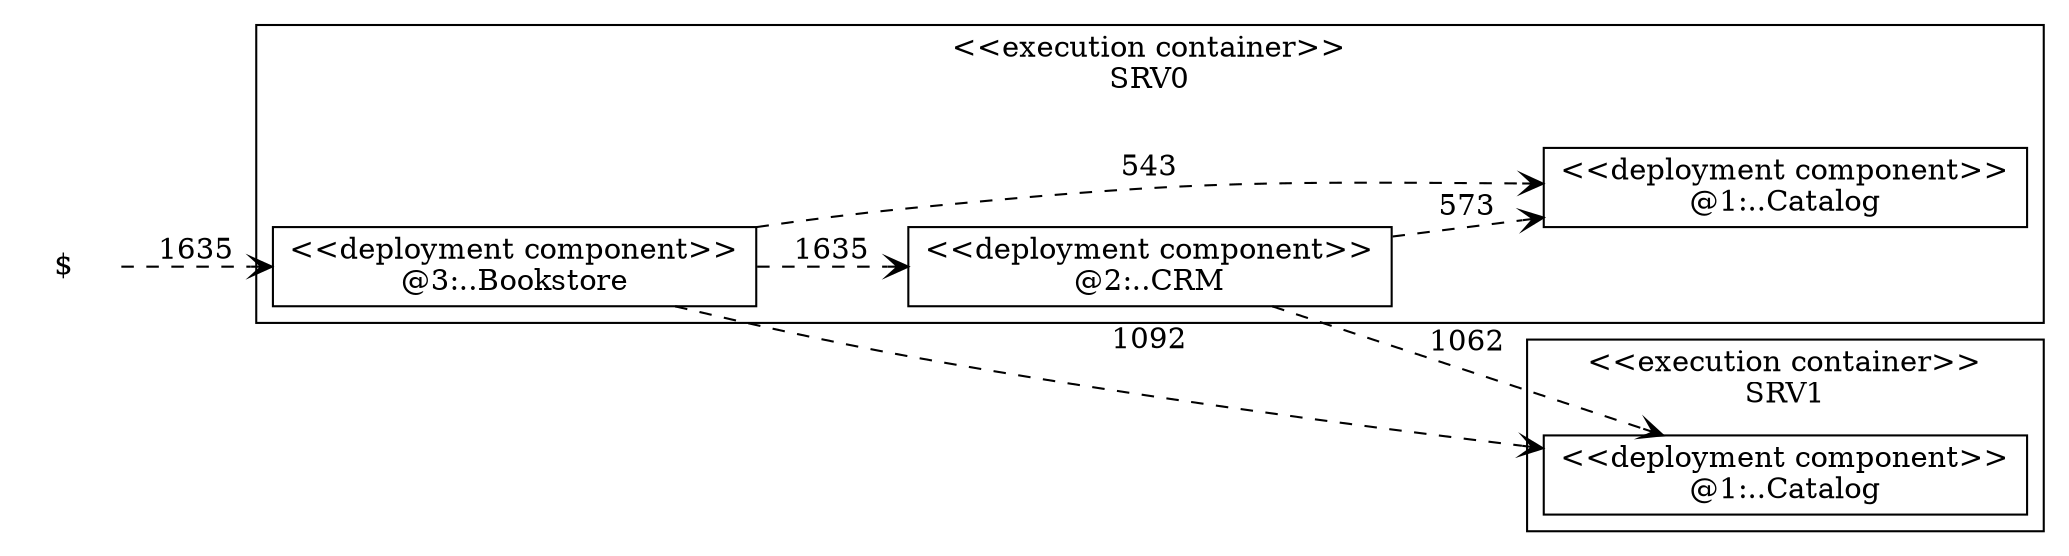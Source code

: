 digraph G {
 rankdir=LR;
subgraph "cluster_container2" {
 label = "<<execution container>>\nSRV0";
 shape = "box";
 style = "filled";
 fillcolor = "white";
"depNode_2" [label="<<deployment component>>\n@1:..Catalog",shape="box",style="filled",fillcolor="white"]
"depNode_3" [label="<<deployment component>>\n@2:..CRM",shape="box",style="filled",fillcolor="white"]
"depNode_4" [label="<<deployment component>>\n@3:..Bookstore",shape="box",style="filled",fillcolor="white"]
}
subgraph "cluster_container1" {
 label = "<<execution container>>\nSRV1";
 shape = "box";
 style = "filled";
 fillcolor = "white";
"depNode_1" [label="<<deployment component>>\n@1:..Catalog",shape="box",style="filled",fillcolor="white"]
}
"depNode_0" [label="$",shape="none"]

depNode_0->depNode_4[label=1635, style="dashed", arrowhead="open"]
depNode_3->depNode_1[label=1062, style="dashed", arrowhead="open"]
depNode_3->depNode_2[label=573, style="dashed", arrowhead="open"]
depNode_4->depNode_1[label=1092, style="dashed", arrowhead="open"]
depNode_4->depNode_2[label=543, style="dashed", arrowhead="open"]
depNode_4->depNode_3[label=1635, style="dashed", arrowhead="open"]
}
